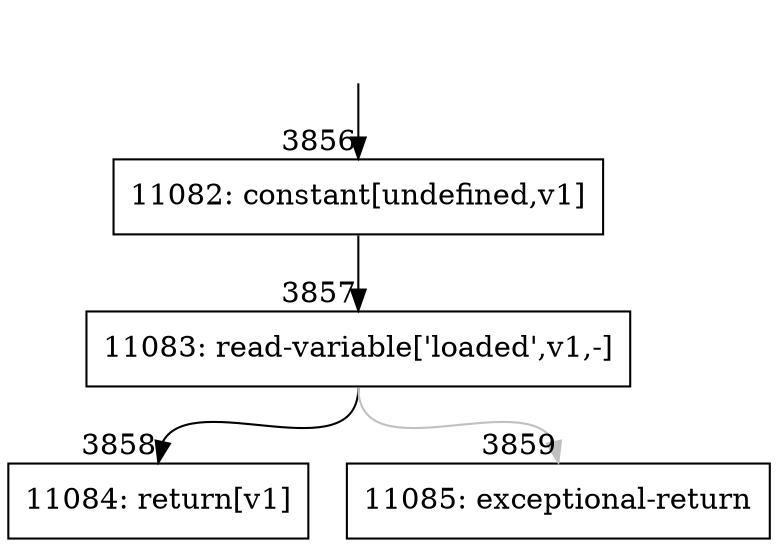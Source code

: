 digraph {
rankdir="TD"
BB_entry231[shape=none,label=""];
BB_entry231 -> BB3856 [tailport=s, headport=n, headlabel="    3856"]
BB3856 [shape=record label="{11082: constant[undefined,v1]}" ] 
BB3856 -> BB3857 [tailport=s, headport=n, headlabel="      3857"]
BB3857 [shape=record label="{11083: read-variable['loaded',v1,-]}" ] 
BB3857 -> BB3858 [tailport=s, headport=n, headlabel="      3858"]
BB3857 -> BB3859 [tailport=s, headport=n, color=gray, headlabel="      3859"]
BB3858 [shape=record label="{11084: return[v1]}" ] 
BB3859 [shape=record label="{11085: exceptional-return}" ] 
//#$~ 4485
}
